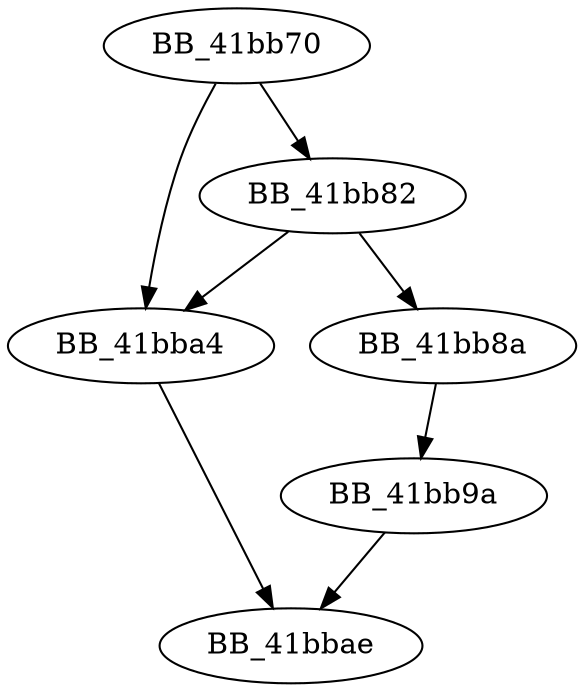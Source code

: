 DiGraph __lock_file{
BB_41bb70->BB_41bb82
BB_41bb70->BB_41bba4
BB_41bb82->BB_41bb8a
BB_41bb82->BB_41bba4
BB_41bb8a->BB_41bb9a
BB_41bb9a->BB_41bbae
BB_41bba4->BB_41bbae
}
